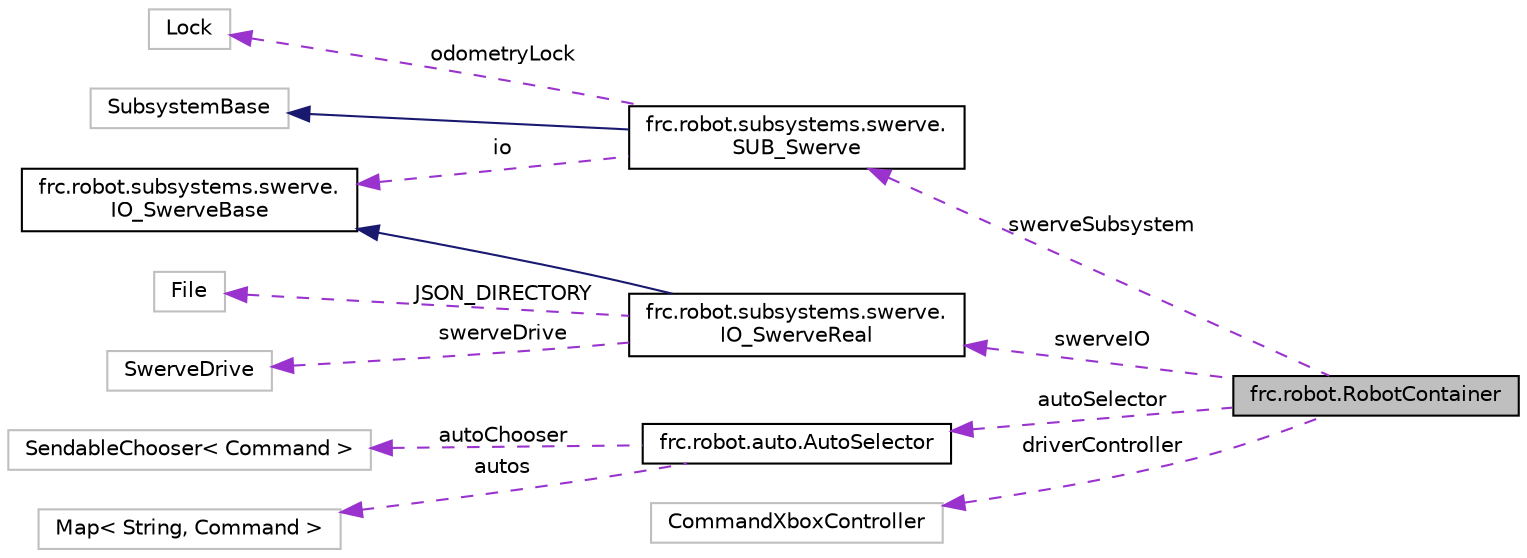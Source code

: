digraph "frc.robot.RobotContainer"
{
 // LATEX_PDF_SIZE
  edge [fontname="Helvetica",fontsize="10",labelfontname="Helvetica",labelfontsize="10"];
  node [fontname="Helvetica",fontsize="10",shape=record];
  rankdir="LR";
  Node1 [label="frc.robot.RobotContainer",height=0.2,width=0.4,color="black", fillcolor="grey75", style="filled", fontcolor="black",tooltip=" "];
  Node2 -> Node1 [dir="back",color="darkorchid3",fontsize="10",style="dashed",label=" swerveSubsystem" ,fontname="Helvetica"];
  Node2 [label="frc.robot.subsystems.swerve.\lSUB_Swerve",height=0.2,width=0.4,color="black", fillcolor="white", style="filled",URL="$classfrc_1_1robot_1_1subsystems_1_1swerve_1_1_s_u_b___swerve.html",tooltip=" "];
  Node3 -> Node2 [dir="back",color="midnightblue",fontsize="10",style="solid",fontname="Helvetica"];
  Node3 [label="SubsystemBase",height=0.2,width=0.4,color="grey75", fillcolor="white", style="filled",tooltip=" "];
  Node4 -> Node2 [dir="back",color="darkorchid3",fontsize="10",style="dashed",label=" io" ,fontname="Helvetica"];
  Node4 [label="frc.robot.subsystems.swerve.\lIO_SwerveBase",height=0.2,width=0.4,color="black", fillcolor="white", style="filled",URL="$interfacefrc_1_1robot_1_1subsystems_1_1swerve_1_1_i_o___swerve_base.html",tooltip=" "];
  Node5 -> Node2 [dir="back",color="darkorchid3",fontsize="10",style="dashed",label=" odometryLock" ,fontname="Helvetica"];
  Node5 [label="Lock",height=0.2,width=0.4,color="grey75", fillcolor="white", style="filled",tooltip=" "];
  Node6 -> Node1 [dir="back",color="darkorchid3",fontsize="10",style="dashed",label=" swerveIO" ,fontname="Helvetica"];
  Node6 [label="frc.robot.subsystems.swerve.\lIO_SwerveReal",height=0.2,width=0.4,color="black", fillcolor="white", style="filled",URL="$classfrc_1_1robot_1_1subsystems_1_1swerve_1_1_i_o___swerve_real.html",tooltip=" "];
  Node4 -> Node6 [dir="back",color="midnightblue",fontsize="10",style="solid",fontname="Helvetica"];
  Node7 -> Node6 [dir="back",color="darkorchid3",fontsize="10",style="dashed",label=" swerveDrive" ,fontname="Helvetica"];
  Node7 [label="SwerveDrive",height=0.2,width=0.4,color="grey75", fillcolor="white", style="filled",tooltip=" "];
  Node8 -> Node6 [dir="back",color="darkorchid3",fontsize="10",style="dashed",label=" JSON_DIRECTORY" ,fontname="Helvetica"];
  Node8 [label="File",height=0.2,width=0.4,color="grey75", fillcolor="white", style="filled",tooltip=" "];
  Node9 -> Node1 [dir="back",color="darkorchid3",fontsize="10",style="dashed",label=" autoSelector" ,fontname="Helvetica"];
  Node9 [label="frc.robot.auto.AutoSelector",height=0.2,width=0.4,color="black", fillcolor="white", style="filled",URL="$classfrc_1_1robot_1_1auto_1_1_auto_selector.html",tooltip=" "];
  Node10 -> Node9 [dir="back",color="darkorchid3",fontsize="10",style="dashed",label=" autoChooser" ,fontname="Helvetica"];
  Node10 [label="SendableChooser\< Command \>",height=0.2,width=0.4,color="grey75", fillcolor="white", style="filled",tooltip=" "];
  Node11 -> Node9 [dir="back",color="darkorchid3",fontsize="10",style="dashed",label=" autos" ,fontname="Helvetica"];
  Node11 [label="Map\< String, Command \>",height=0.2,width=0.4,color="grey75", fillcolor="white", style="filled",tooltip=" "];
  Node12 -> Node1 [dir="back",color="darkorchid3",fontsize="10",style="dashed",label=" driverController" ,fontname="Helvetica"];
  Node12 [label="CommandXboxController",height=0.2,width=0.4,color="grey75", fillcolor="white", style="filled",tooltip=" "];
}

